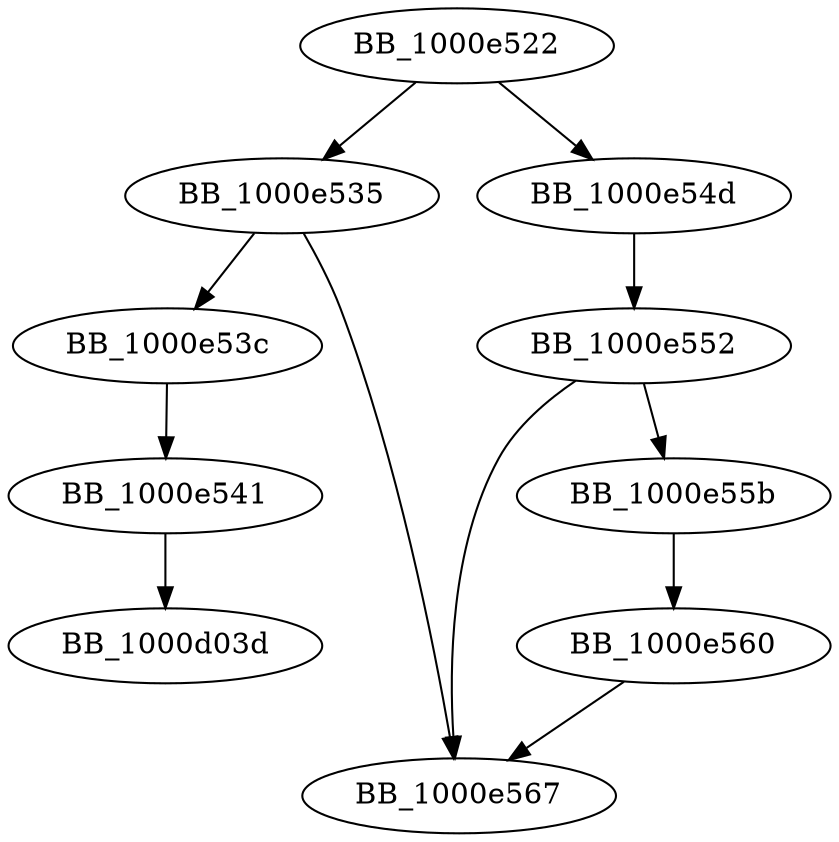 DiGraph ___FrameUnwindFilter{
BB_1000e522->BB_1000e535
BB_1000e522->BB_1000e54d
BB_1000e535->BB_1000e53c
BB_1000e535->BB_1000e567
BB_1000e53c->BB_1000e541
BB_1000e541->BB_1000d03d
BB_1000e54d->BB_1000e552
BB_1000e552->BB_1000e55b
BB_1000e552->BB_1000e567
BB_1000e55b->BB_1000e560
BB_1000e560->BB_1000e567
}
